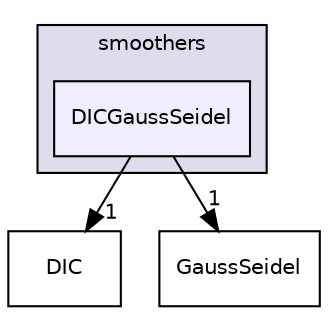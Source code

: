 digraph "src/OpenFOAM/matrices/lduMatrix/smoothers/DICGaussSeidel" {
  bgcolor=transparent;
  compound=true
  node [ fontsize="10", fontname="Helvetica"];
  edge [ labelfontsize="10", labelfontname="Helvetica"];
  subgraph clusterdir_27bacb8e19b5862d96d869422b2be03b {
    graph [ bgcolor="#ddddee", pencolor="black", label="smoothers" fontname="Helvetica", fontsize="10", URL="dir_27bacb8e19b5862d96d869422b2be03b.html"]
  dir_1bbde5f3140bd53060fdfeb27201fcac [shape=box, label="DICGaussSeidel", style="filled", fillcolor="#eeeeff", pencolor="black", URL="dir_1bbde5f3140bd53060fdfeb27201fcac.html"];
  }
  dir_17f5a1ef659fcd824c12a6e8251e56f3 [shape=box label="DIC" URL="dir_17f5a1ef659fcd824c12a6e8251e56f3.html"];
  dir_5e89c184c4a835c9e0c07194ae237305 [shape=box label="GaussSeidel" URL="dir_5e89c184c4a835c9e0c07194ae237305.html"];
  dir_1bbde5f3140bd53060fdfeb27201fcac->dir_17f5a1ef659fcd824c12a6e8251e56f3 [headlabel="1", labeldistance=1.5 headhref="dir_002155_002154.html"];
  dir_1bbde5f3140bd53060fdfeb27201fcac->dir_5e89c184c4a835c9e0c07194ae237305 [headlabel="1", labeldistance=1.5 headhref="dir_002155_002159.html"];
}

